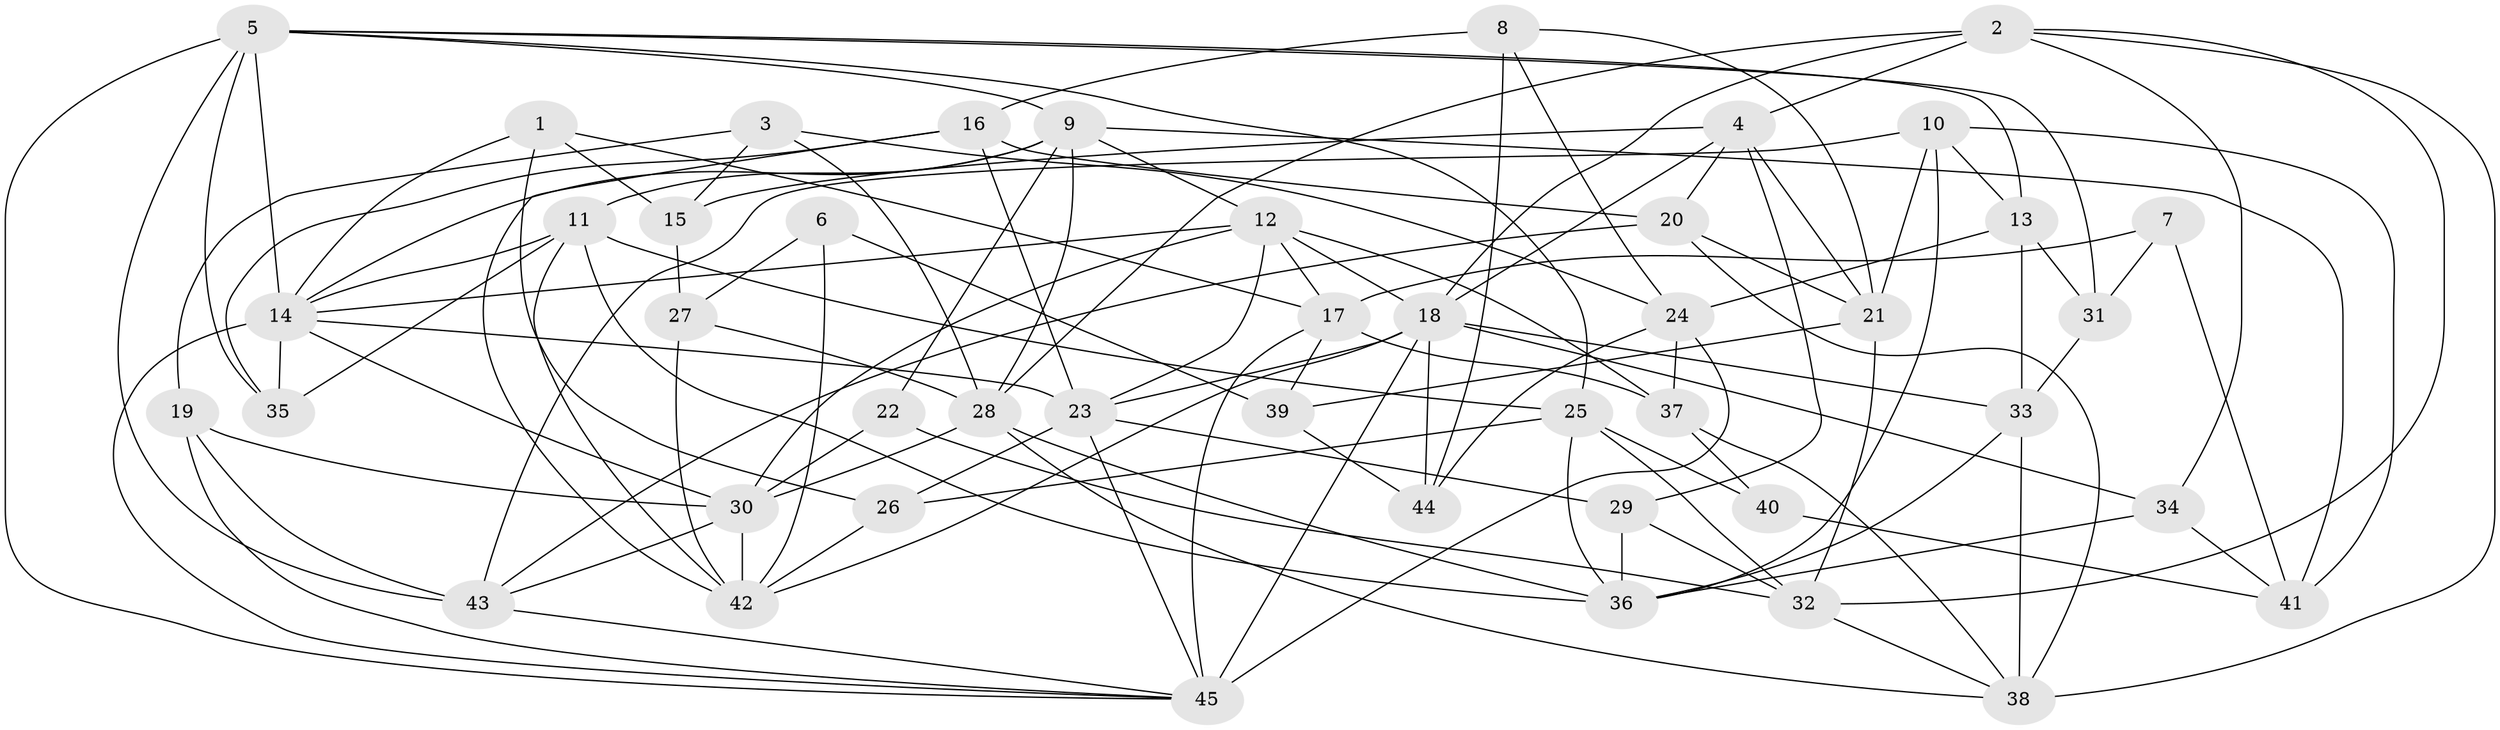 // original degree distribution, {4: 0.3111111111111111, 5: 0.16666666666666666, 3: 0.28888888888888886, 2: 0.1, 6: 0.08888888888888889, 7: 0.03333333333333333, 8: 0.011111111111111112}
// Generated by graph-tools (version 1.1) at 2025/02/03/09/25 03:02:05]
// undirected, 45 vertices, 121 edges
graph export_dot {
graph [start="1"]
  node [color=gray90,style=filled];
  1;
  2;
  3;
  4;
  5;
  6;
  7;
  8;
  9;
  10;
  11;
  12;
  13;
  14;
  15;
  16;
  17;
  18;
  19;
  20;
  21;
  22;
  23;
  24;
  25;
  26;
  27;
  28;
  29;
  30;
  31;
  32;
  33;
  34;
  35;
  36;
  37;
  38;
  39;
  40;
  41;
  42;
  43;
  44;
  45;
  1 -- 14 [weight=1.0];
  1 -- 15 [weight=1.0];
  1 -- 17 [weight=1.0];
  1 -- 26 [weight=1.0];
  2 -- 4 [weight=1.0];
  2 -- 18 [weight=1.0];
  2 -- 28 [weight=1.0];
  2 -- 32 [weight=1.0];
  2 -- 34 [weight=1.0];
  2 -- 38 [weight=1.0];
  3 -- 15 [weight=1.0];
  3 -- 19 [weight=1.0];
  3 -- 24 [weight=1.0];
  3 -- 28 [weight=1.0];
  4 -- 15 [weight=1.0];
  4 -- 18 [weight=1.0];
  4 -- 20 [weight=1.0];
  4 -- 21 [weight=1.0];
  4 -- 29 [weight=1.0];
  5 -- 9 [weight=1.0];
  5 -- 13 [weight=1.0];
  5 -- 14 [weight=2.0];
  5 -- 25 [weight=1.0];
  5 -- 31 [weight=1.0];
  5 -- 35 [weight=2.0];
  5 -- 43 [weight=1.0];
  5 -- 45 [weight=1.0];
  6 -- 27 [weight=1.0];
  6 -- 39 [weight=1.0];
  6 -- 42 [weight=1.0];
  7 -- 17 [weight=1.0];
  7 -- 31 [weight=1.0];
  7 -- 41 [weight=1.0];
  8 -- 16 [weight=1.0];
  8 -- 21 [weight=1.0];
  8 -- 24 [weight=1.0];
  8 -- 44 [weight=1.0];
  9 -- 11 [weight=1.0];
  9 -- 12 [weight=1.0];
  9 -- 14 [weight=1.0];
  9 -- 22 [weight=1.0];
  9 -- 28 [weight=1.0];
  9 -- 41 [weight=1.0];
  10 -- 13 [weight=1.0];
  10 -- 21 [weight=2.0];
  10 -- 36 [weight=1.0];
  10 -- 41 [weight=1.0];
  10 -- 43 [weight=1.0];
  11 -- 14 [weight=1.0];
  11 -- 25 [weight=1.0];
  11 -- 35 [weight=1.0];
  11 -- 36 [weight=1.0];
  11 -- 42 [weight=1.0];
  12 -- 14 [weight=1.0];
  12 -- 17 [weight=1.0];
  12 -- 18 [weight=1.0];
  12 -- 23 [weight=1.0];
  12 -- 30 [weight=1.0];
  12 -- 37 [weight=2.0];
  13 -- 24 [weight=1.0];
  13 -- 31 [weight=1.0];
  13 -- 33 [weight=1.0];
  14 -- 23 [weight=1.0];
  14 -- 30 [weight=1.0];
  14 -- 35 [weight=1.0];
  14 -- 45 [weight=1.0];
  15 -- 27 [weight=1.0];
  16 -- 20 [weight=1.0];
  16 -- 23 [weight=1.0];
  16 -- 35 [weight=1.0];
  16 -- 42 [weight=1.0];
  17 -- 37 [weight=1.0];
  17 -- 39 [weight=1.0];
  17 -- 45 [weight=1.0];
  18 -- 23 [weight=1.0];
  18 -- 33 [weight=1.0];
  18 -- 34 [weight=1.0];
  18 -- 42 [weight=1.0];
  18 -- 44 [weight=1.0];
  18 -- 45 [weight=3.0];
  19 -- 30 [weight=1.0];
  19 -- 43 [weight=1.0];
  19 -- 45 [weight=1.0];
  20 -- 21 [weight=1.0];
  20 -- 38 [weight=1.0];
  20 -- 43 [weight=1.0];
  21 -- 32 [weight=1.0];
  21 -- 39 [weight=1.0];
  22 -- 30 [weight=1.0];
  22 -- 32 [weight=1.0];
  23 -- 26 [weight=1.0];
  23 -- 29 [weight=1.0];
  23 -- 45 [weight=1.0];
  24 -- 37 [weight=2.0];
  24 -- 44 [weight=1.0];
  24 -- 45 [weight=1.0];
  25 -- 26 [weight=1.0];
  25 -- 32 [weight=1.0];
  25 -- 36 [weight=1.0];
  25 -- 40 [weight=1.0];
  26 -- 42 [weight=1.0];
  27 -- 28 [weight=1.0];
  27 -- 42 [weight=1.0];
  28 -- 30 [weight=2.0];
  28 -- 36 [weight=1.0];
  28 -- 38 [weight=1.0];
  29 -- 32 [weight=1.0];
  29 -- 36 [weight=1.0];
  30 -- 42 [weight=1.0];
  30 -- 43 [weight=1.0];
  31 -- 33 [weight=1.0];
  32 -- 38 [weight=1.0];
  33 -- 36 [weight=1.0];
  33 -- 38 [weight=1.0];
  34 -- 36 [weight=1.0];
  34 -- 41 [weight=1.0];
  37 -- 38 [weight=1.0];
  37 -- 40 [weight=1.0];
  39 -- 44 [weight=1.0];
  40 -- 41 [weight=1.0];
  43 -- 45 [weight=1.0];
}
